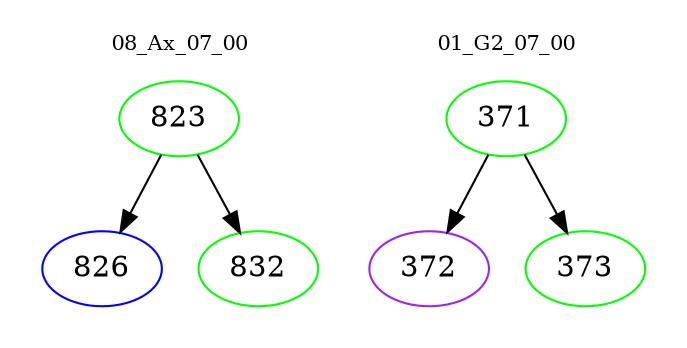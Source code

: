 digraph{
subgraph cluster_0 {
color = white
label = "08_Ax_07_00";
fontsize=10;
T0_823 [label="823", color="green"]
T0_823 -> T0_826 [color="black"]
T0_826 [label="826", color="blue"]
T0_823 -> T0_832 [color="black"]
T0_832 [label="832", color="green"]
}
subgraph cluster_1 {
color = white
label = "01_G2_07_00";
fontsize=10;
T1_371 [label="371", color="green"]
T1_371 -> T1_372 [color="black"]
T1_372 [label="372", color="purple"]
T1_371 -> T1_373 [color="black"]
T1_373 [label="373", color="green"]
}
}
